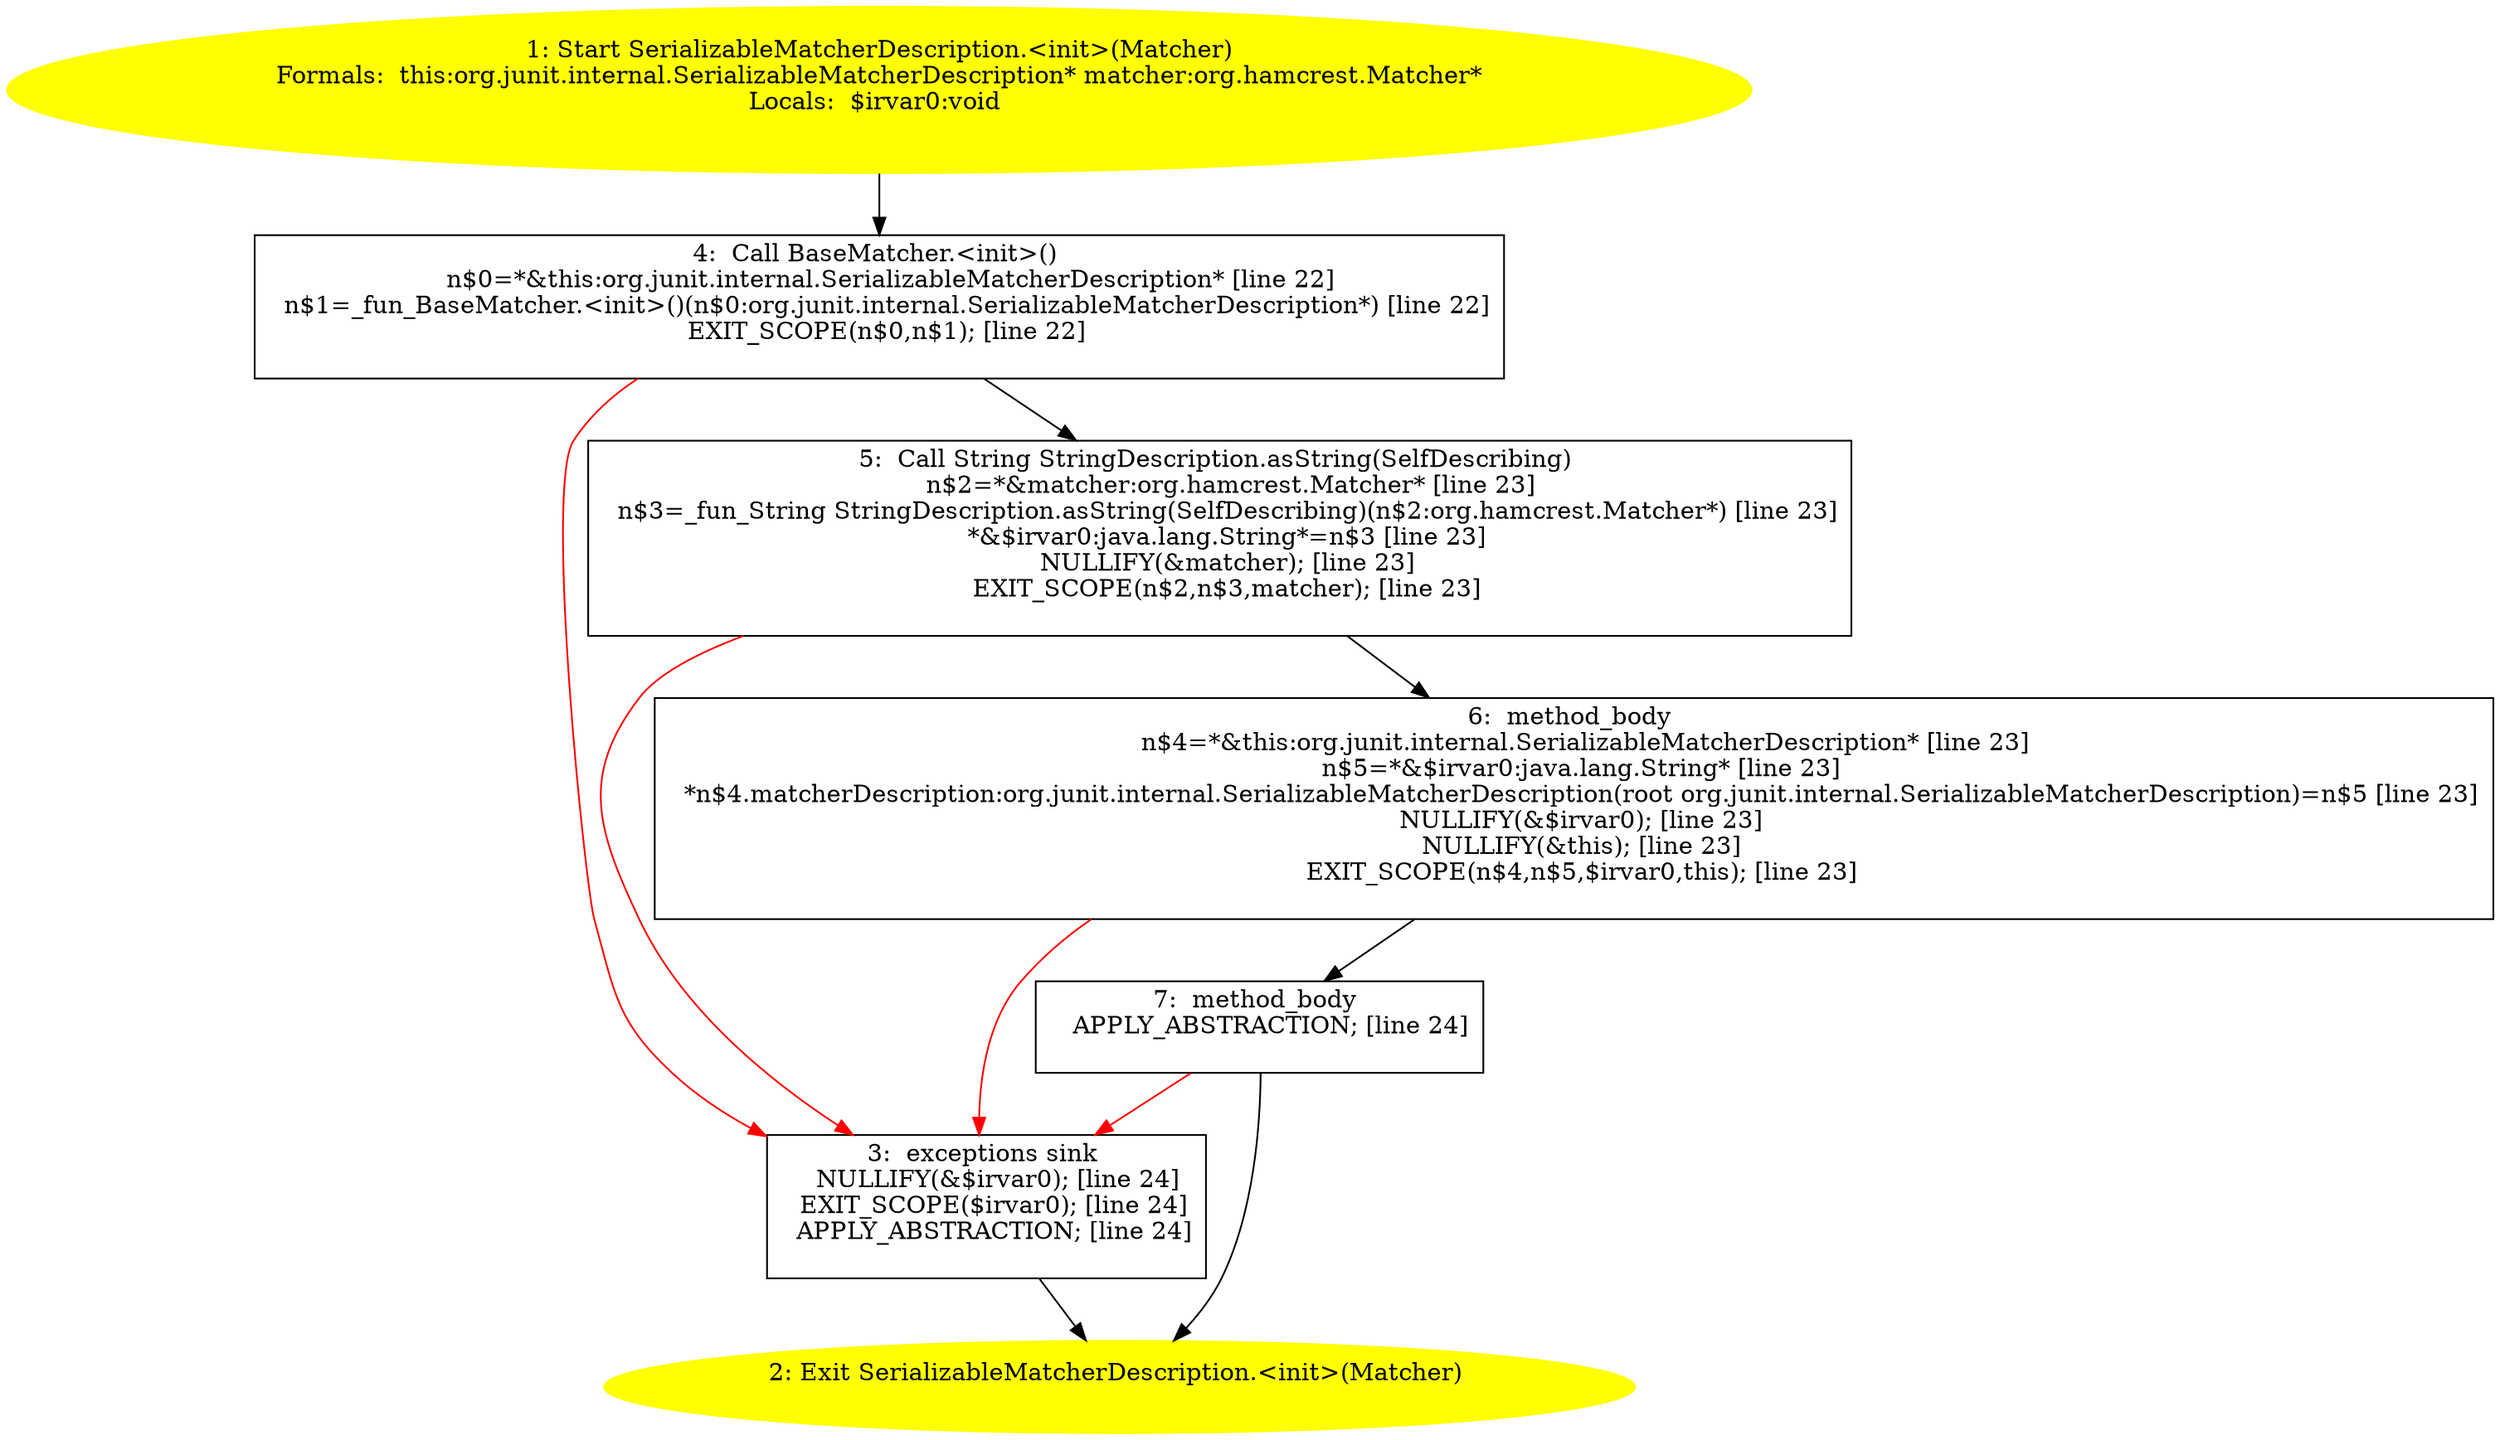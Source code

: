 /* @generated */
digraph cfg {
"org.junit.internal.SerializableMatcherDescription.<init>(org.hamcrest.Matcher).013bc819a0f492b8a289c645e8370eea_1" [label="1: Start SerializableMatcherDescription.<init>(Matcher)\nFormals:  this:org.junit.internal.SerializableMatcherDescription* matcher:org.hamcrest.Matcher*\nLocals:  $irvar0:void \n  " color=yellow style=filled]
	

	 "org.junit.internal.SerializableMatcherDescription.<init>(org.hamcrest.Matcher).013bc819a0f492b8a289c645e8370eea_1" -> "org.junit.internal.SerializableMatcherDescription.<init>(org.hamcrest.Matcher).013bc819a0f492b8a289c645e8370eea_4" ;
"org.junit.internal.SerializableMatcherDescription.<init>(org.hamcrest.Matcher).013bc819a0f492b8a289c645e8370eea_2" [label="2: Exit SerializableMatcherDescription.<init>(Matcher) \n  " color=yellow style=filled]
	

"org.junit.internal.SerializableMatcherDescription.<init>(org.hamcrest.Matcher).013bc819a0f492b8a289c645e8370eea_3" [label="3:  exceptions sink \n   NULLIFY(&$irvar0); [line 24]\n  EXIT_SCOPE($irvar0); [line 24]\n  APPLY_ABSTRACTION; [line 24]\n " shape="box"]
	

	 "org.junit.internal.SerializableMatcherDescription.<init>(org.hamcrest.Matcher).013bc819a0f492b8a289c645e8370eea_3" -> "org.junit.internal.SerializableMatcherDescription.<init>(org.hamcrest.Matcher).013bc819a0f492b8a289c645e8370eea_2" ;
"org.junit.internal.SerializableMatcherDescription.<init>(org.hamcrest.Matcher).013bc819a0f492b8a289c645e8370eea_4" [label="4:  Call BaseMatcher.<init>() \n   n$0=*&this:org.junit.internal.SerializableMatcherDescription* [line 22]\n  n$1=_fun_BaseMatcher.<init>()(n$0:org.junit.internal.SerializableMatcherDescription*) [line 22]\n  EXIT_SCOPE(n$0,n$1); [line 22]\n " shape="box"]
	

	 "org.junit.internal.SerializableMatcherDescription.<init>(org.hamcrest.Matcher).013bc819a0f492b8a289c645e8370eea_4" -> "org.junit.internal.SerializableMatcherDescription.<init>(org.hamcrest.Matcher).013bc819a0f492b8a289c645e8370eea_5" ;
	 "org.junit.internal.SerializableMatcherDescription.<init>(org.hamcrest.Matcher).013bc819a0f492b8a289c645e8370eea_4" -> "org.junit.internal.SerializableMatcherDescription.<init>(org.hamcrest.Matcher).013bc819a0f492b8a289c645e8370eea_3" [color="red" ];
"org.junit.internal.SerializableMatcherDescription.<init>(org.hamcrest.Matcher).013bc819a0f492b8a289c645e8370eea_5" [label="5:  Call String StringDescription.asString(SelfDescribing) \n   n$2=*&matcher:org.hamcrest.Matcher* [line 23]\n  n$3=_fun_String StringDescription.asString(SelfDescribing)(n$2:org.hamcrest.Matcher*) [line 23]\n  *&$irvar0:java.lang.String*=n$3 [line 23]\n  NULLIFY(&matcher); [line 23]\n  EXIT_SCOPE(n$2,n$3,matcher); [line 23]\n " shape="box"]
	

	 "org.junit.internal.SerializableMatcherDescription.<init>(org.hamcrest.Matcher).013bc819a0f492b8a289c645e8370eea_5" -> "org.junit.internal.SerializableMatcherDescription.<init>(org.hamcrest.Matcher).013bc819a0f492b8a289c645e8370eea_6" ;
	 "org.junit.internal.SerializableMatcherDescription.<init>(org.hamcrest.Matcher).013bc819a0f492b8a289c645e8370eea_5" -> "org.junit.internal.SerializableMatcherDescription.<init>(org.hamcrest.Matcher).013bc819a0f492b8a289c645e8370eea_3" [color="red" ];
"org.junit.internal.SerializableMatcherDescription.<init>(org.hamcrest.Matcher).013bc819a0f492b8a289c645e8370eea_6" [label="6:  method_body \n   n$4=*&this:org.junit.internal.SerializableMatcherDescription* [line 23]\n  n$5=*&$irvar0:java.lang.String* [line 23]\n  *n$4.matcherDescription:org.junit.internal.SerializableMatcherDescription(root org.junit.internal.SerializableMatcherDescription)=n$5 [line 23]\n  NULLIFY(&$irvar0); [line 23]\n  NULLIFY(&this); [line 23]\n  EXIT_SCOPE(n$4,n$5,$irvar0,this); [line 23]\n " shape="box"]
	

	 "org.junit.internal.SerializableMatcherDescription.<init>(org.hamcrest.Matcher).013bc819a0f492b8a289c645e8370eea_6" -> "org.junit.internal.SerializableMatcherDescription.<init>(org.hamcrest.Matcher).013bc819a0f492b8a289c645e8370eea_7" ;
	 "org.junit.internal.SerializableMatcherDescription.<init>(org.hamcrest.Matcher).013bc819a0f492b8a289c645e8370eea_6" -> "org.junit.internal.SerializableMatcherDescription.<init>(org.hamcrest.Matcher).013bc819a0f492b8a289c645e8370eea_3" [color="red" ];
"org.junit.internal.SerializableMatcherDescription.<init>(org.hamcrest.Matcher).013bc819a0f492b8a289c645e8370eea_7" [label="7:  method_body \n   APPLY_ABSTRACTION; [line 24]\n " shape="box"]
	

	 "org.junit.internal.SerializableMatcherDescription.<init>(org.hamcrest.Matcher).013bc819a0f492b8a289c645e8370eea_7" -> "org.junit.internal.SerializableMatcherDescription.<init>(org.hamcrest.Matcher).013bc819a0f492b8a289c645e8370eea_2" ;
	 "org.junit.internal.SerializableMatcherDescription.<init>(org.hamcrest.Matcher).013bc819a0f492b8a289c645e8370eea_7" -> "org.junit.internal.SerializableMatcherDescription.<init>(org.hamcrest.Matcher).013bc819a0f492b8a289c645e8370eea_3" [color="red" ];
}
